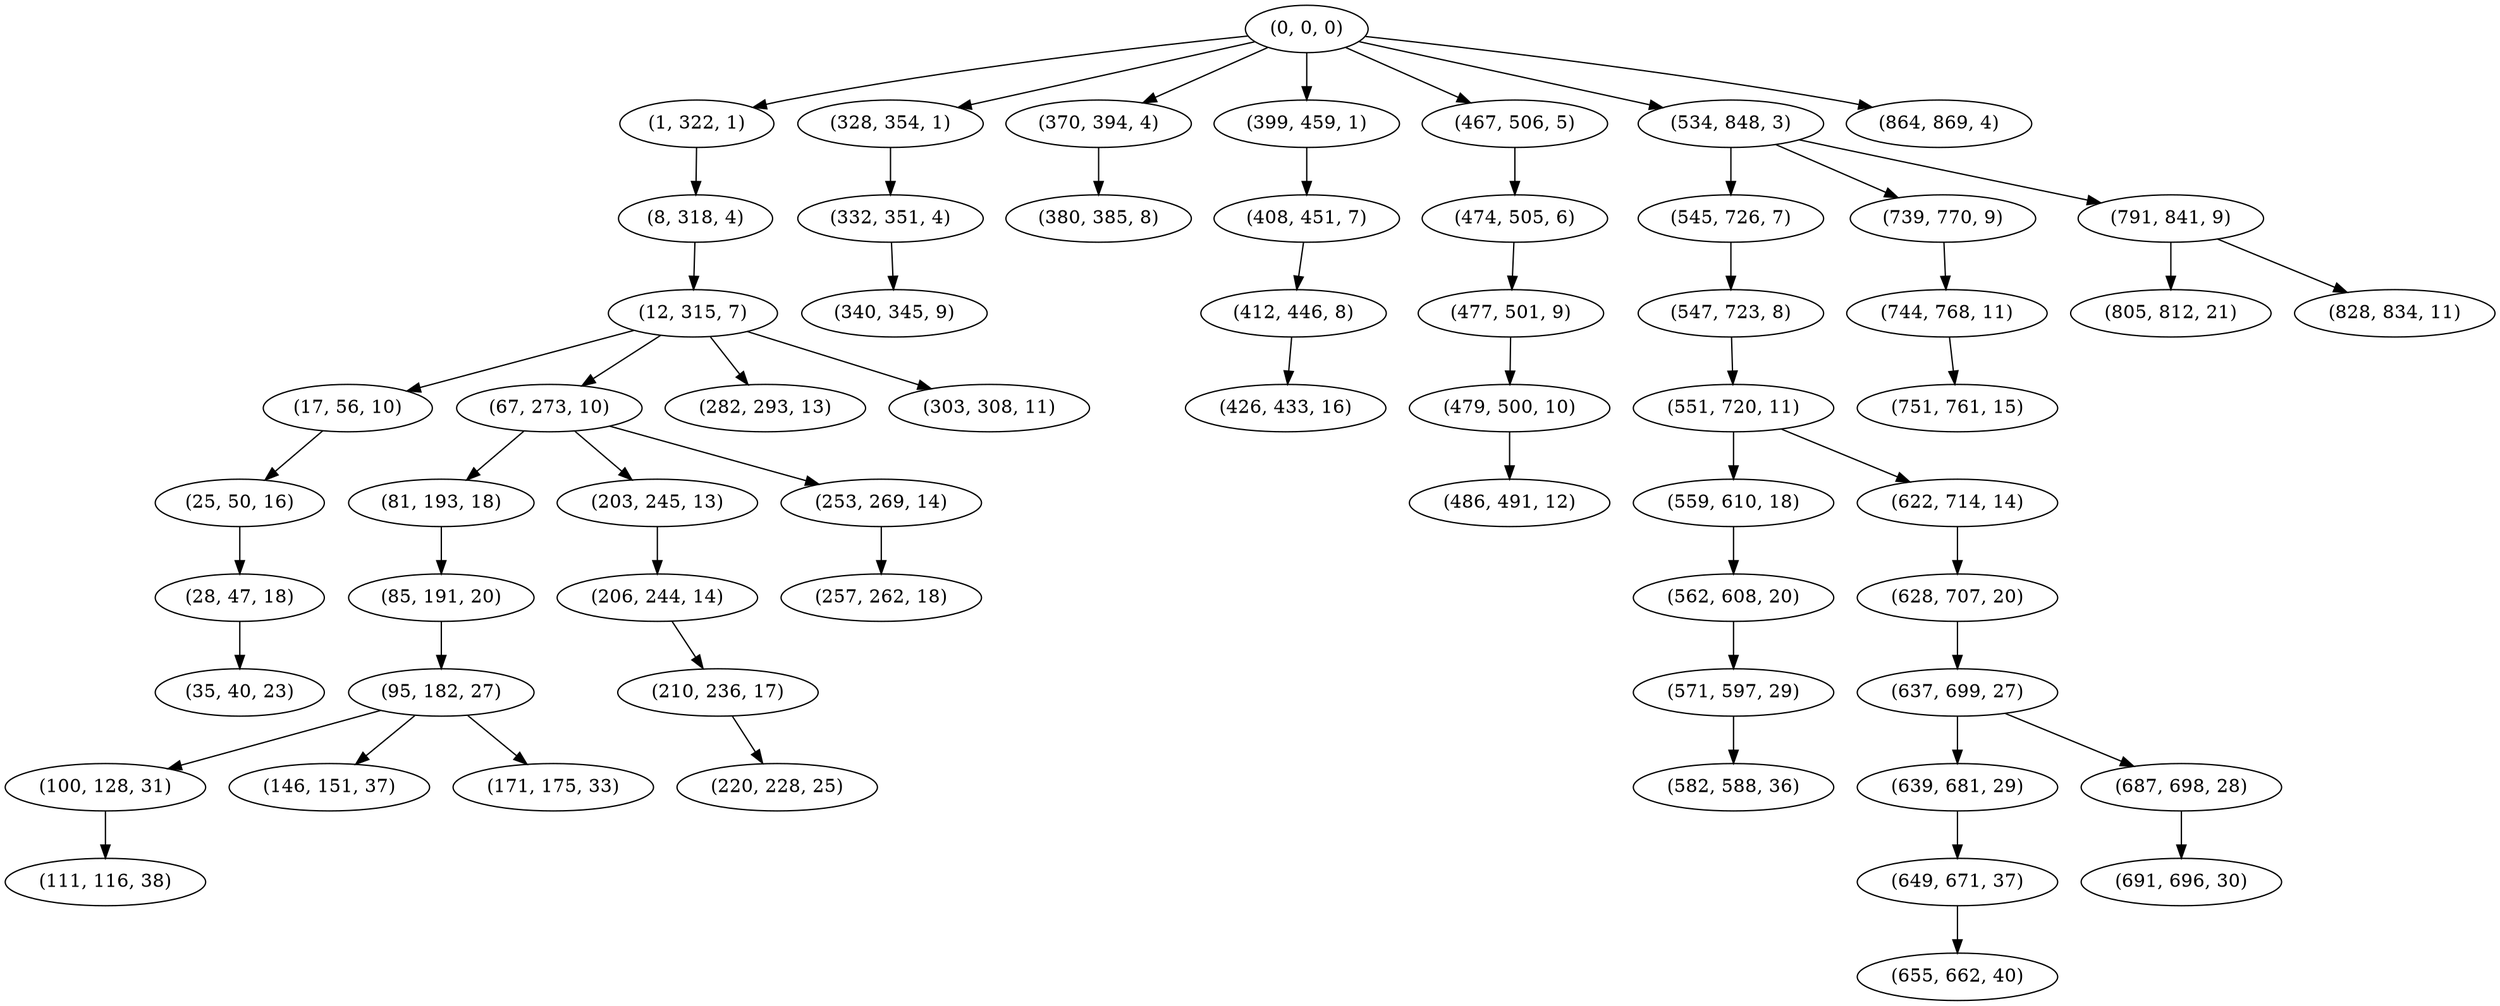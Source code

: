 digraph tree {
    "(0, 0, 0)";
    "(1, 322, 1)";
    "(8, 318, 4)";
    "(12, 315, 7)";
    "(17, 56, 10)";
    "(25, 50, 16)";
    "(28, 47, 18)";
    "(35, 40, 23)";
    "(67, 273, 10)";
    "(81, 193, 18)";
    "(85, 191, 20)";
    "(95, 182, 27)";
    "(100, 128, 31)";
    "(111, 116, 38)";
    "(146, 151, 37)";
    "(171, 175, 33)";
    "(203, 245, 13)";
    "(206, 244, 14)";
    "(210, 236, 17)";
    "(220, 228, 25)";
    "(253, 269, 14)";
    "(257, 262, 18)";
    "(282, 293, 13)";
    "(303, 308, 11)";
    "(328, 354, 1)";
    "(332, 351, 4)";
    "(340, 345, 9)";
    "(370, 394, 4)";
    "(380, 385, 8)";
    "(399, 459, 1)";
    "(408, 451, 7)";
    "(412, 446, 8)";
    "(426, 433, 16)";
    "(467, 506, 5)";
    "(474, 505, 6)";
    "(477, 501, 9)";
    "(479, 500, 10)";
    "(486, 491, 12)";
    "(534, 848, 3)";
    "(545, 726, 7)";
    "(547, 723, 8)";
    "(551, 720, 11)";
    "(559, 610, 18)";
    "(562, 608, 20)";
    "(571, 597, 29)";
    "(582, 588, 36)";
    "(622, 714, 14)";
    "(628, 707, 20)";
    "(637, 699, 27)";
    "(639, 681, 29)";
    "(649, 671, 37)";
    "(655, 662, 40)";
    "(687, 698, 28)";
    "(691, 696, 30)";
    "(739, 770, 9)";
    "(744, 768, 11)";
    "(751, 761, 15)";
    "(791, 841, 9)";
    "(805, 812, 21)";
    "(828, 834, 11)";
    "(864, 869, 4)";
    "(0, 0, 0)" -> "(1, 322, 1)";
    "(0, 0, 0)" -> "(328, 354, 1)";
    "(0, 0, 0)" -> "(370, 394, 4)";
    "(0, 0, 0)" -> "(399, 459, 1)";
    "(0, 0, 0)" -> "(467, 506, 5)";
    "(0, 0, 0)" -> "(534, 848, 3)";
    "(0, 0, 0)" -> "(864, 869, 4)";
    "(1, 322, 1)" -> "(8, 318, 4)";
    "(8, 318, 4)" -> "(12, 315, 7)";
    "(12, 315, 7)" -> "(17, 56, 10)";
    "(12, 315, 7)" -> "(67, 273, 10)";
    "(12, 315, 7)" -> "(282, 293, 13)";
    "(12, 315, 7)" -> "(303, 308, 11)";
    "(17, 56, 10)" -> "(25, 50, 16)";
    "(25, 50, 16)" -> "(28, 47, 18)";
    "(28, 47, 18)" -> "(35, 40, 23)";
    "(67, 273, 10)" -> "(81, 193, 18)";
    "(67, 273, 10)" -> "(203, 245, 13)";
    "(67, 273, 10)" -> "(253, 269, 14)";
    "(81, 193, 18)" -> "(85, 191, 20)";
    "(85, 191, 20)" -> "(95, 182, 27)";
    "(95, 182, 27)" -> "(100, 128, 31)";
    "(95, 182, 27)" -> "(146, 151, 37)";
    "(95, 182, 27)" -> "(171, 175, 33)";
    "(100, 128, 31)" -> "(111, 116, 38)";
    "(203, 245, 13)" -> "(206, 244, 14)";
    "(206, 244, 14)" -> "(210, 236, 17)";
    "(210, 236, 17)" -> "(220, 228, 25)";
    "(253, 269, 14)" -> "(257, 262, 18)";
    "(328, 354, 1)" -> "(332, 351, 4)";
    "(332, 351, 4)" -> "(340, 345, 9)";
    "(370, 394, 4)" -> "(380, 385, 8)";
    "(399, 459, 1)" -> "(408, 451, 7)";
    "(408, 451, 7)" -> "(412, 446, 8)";
    "(412, 446, 8)" -> "(426, 433, 16)";
    "(467, 506, 5)" -> "(474, 505, 6)";
    "(474, 505, 6)" -> "(477, 501, 9)";
    "(477, 501, 9)" -> "(479, 500, 10)";
    "(479, 500, 10)" -> "(486, 491, 12)";
    "(534, 848, 3)" -> "(545, 726, 7)";
    "(534, 848, 3)" -> "(739, 770, 9)";
    "(534, 848, 3)" -> "(791, 841, 9)";
    "(545, 726, 7)" -> "(547, 723, 8)";
    "(547, 723, 8)" -> "(551, 720, 11)";
    "(551, 720, 11)" -> "(559, 610, 18)";
    "(551, 720, 11)" -> "(622, 714, 14)";
    "(559, 610, 18)" -> "(562, 608, 20)";
    "(562, 608, 20)" -> "(571, 597, 29)";
    "(571, 597, 29)" -> "(582, 588, 36)";
    "(622, 714, 14)" -> "(628, 707, 20)";
    "(628, 707, 20)" -> "(637, 699, 27)";
    "(637, 699, 27)" -> "(639, 681, 29)";
    "(637, 699, 27)" -> "(687, 698, 28)";
    "(639, 681, 29)" -> "(649, 671, 37)";
    "(649, 671, 37)" -> "(655, 662, 40)";
    "(687, 698, 28)" -> "(691, 696, 30)";
    "(739, 770, 9)" -> "(744, 768, 11)";
    "(744, 768, 11)" -> "(751, 761, 15)";
    "(791, 841, 9)" -> "(805, 812, 21)";
    "(791, 841, 9)" -> "(828, 834, 11)";
}
